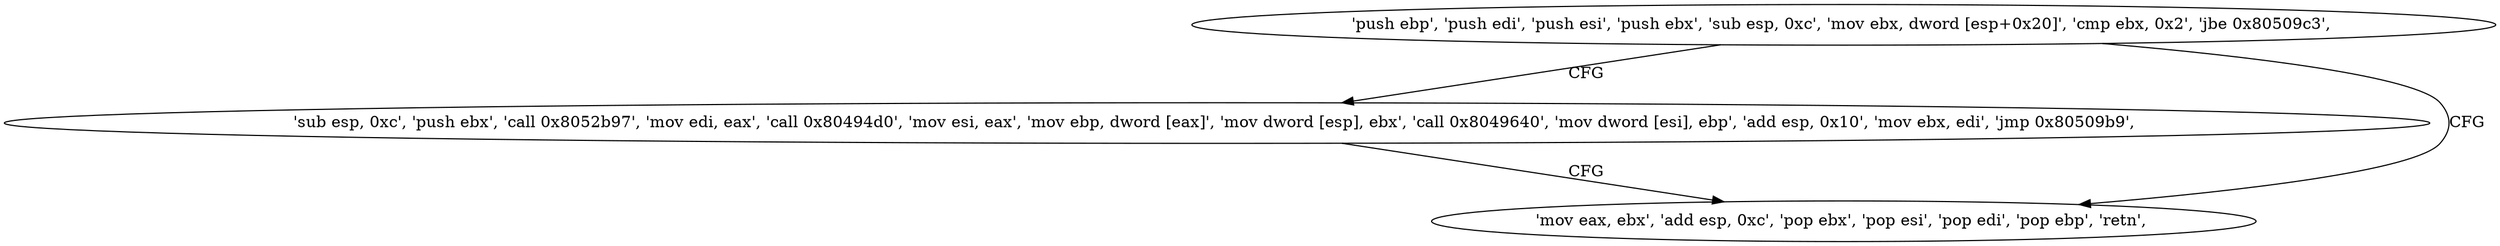 digraph "func" {
"134547881" [label = "'push ebp', 'push edi', 'push esi', 'push ebx', 'sub esp, 0xc', 'mov ebx, dword [esp+0x20]', 'cmp ebx, 0x2', 'jbe 0x80509c3', " ]
"134547907" [label = "'sub esp, 0xc', 'push ebx', 'call 0x8052b97', 'mov edi, eax', 'call 0x80494d0', 'mov esi, eax', 'mov ebp, dword [eax]', 'mov dword [esp], ebx', 'call 0x8049640', 'mov dword [esi], ebp', 'add esp, 0x10', 'mov ebx, edi', 'jmp 0x80509b9', " ]
"134547897" [label = "'mov eax, ebx', 'add esp, 0xc', 'pop ebx', 'pop esi', 'pop edi', 'pop ebp', 'retn', " ]
"134547881" -> "134547907" [ label = "CFG" ]
"134547881" -> "134547897" [ label = "CFG" ]
"134547907" -> "134547897" [ label = "CFG" ]
}
